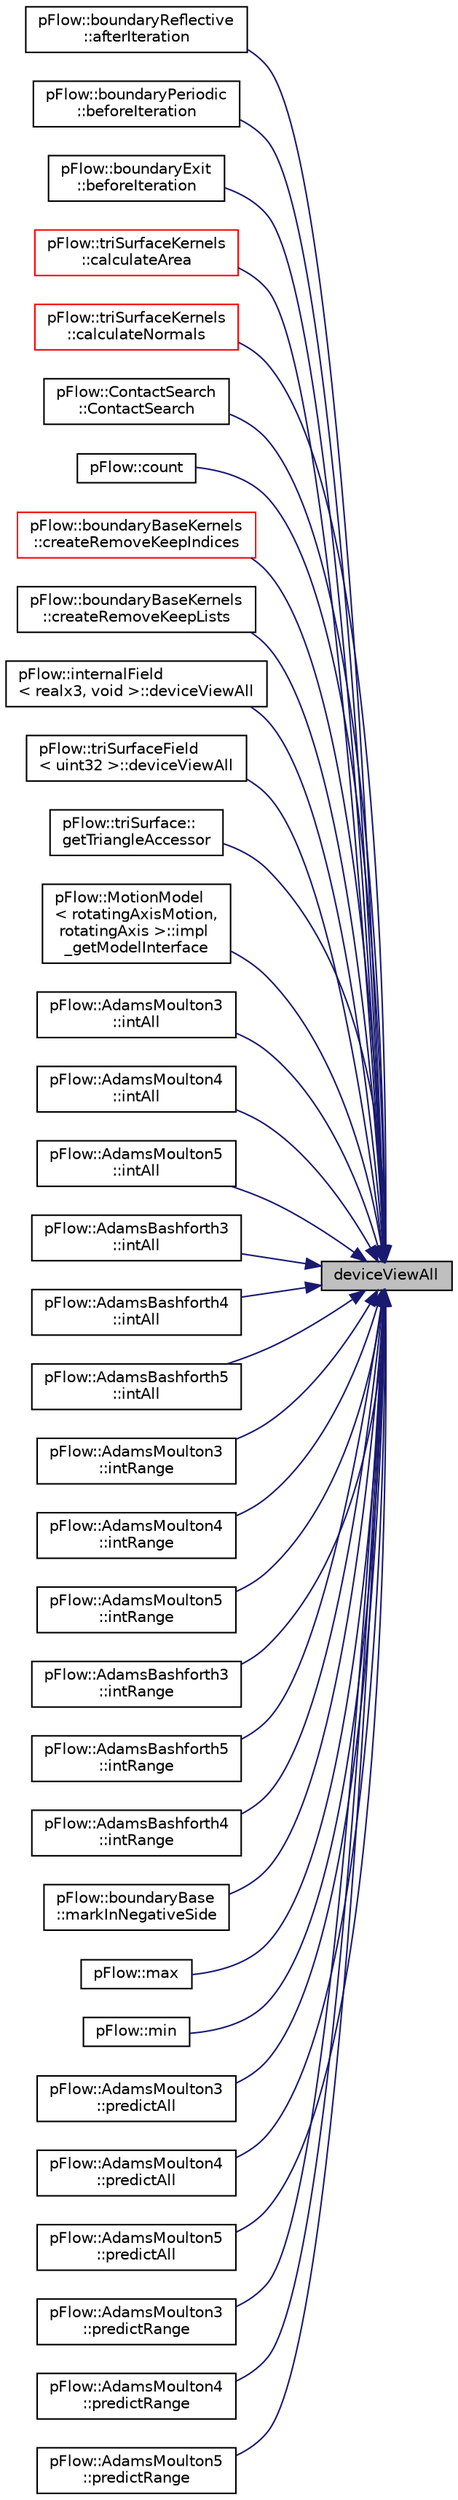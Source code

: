 digraph "deviceViewAll"
{
 // LATEX_PDF_SIZE
  edge [fontname="Helvetica",fontsize="10",labelfontname="Helvetica",labelfontsize="10"];
  node [fontname="Helvetica",fontsize="10",shape=record];
  rankdir="RL";
  Node1 [label="deviceViewAll",height=0.2,width=0.4,color="black", fillcolor="grey75", style="filled", fontcolor="black",tooltip="Device view range [0,capcity)"];
  Node1 -> Node2 [dir="back",color="midnightblue",fontsize="10",style="solid",fontname="Helvetica"];
  Node2 [label="pFlow::boundaryReflective\l::afterIteration",height=0.2,width=0.4,color="black", fillcolor="white", style="filled",URL="$classpFlow_1_1boundaryReflective.html#a63bc85a406a11ddfa23cbd13b4f5e46b",tooltip=" "];
  Node1 -> Node3 [dir="back",color="midnightblue",fontsize="10",style="solid",fontname="Helvetica"];
  Node3 [label="pFlow::boundaryPeriodic\l::beforeIteration",height=0.2,width=0.4,color="black", fillcolor="white", style="filled",URL="$classpFlow_1_1boundaryPeriodic.html#ae7abeb0df3348e2f667219014a1dd1cf",tooltip=" "];
  Node1 -> Node4 [dir="back",color="midnightblue",fontsize="10",style="solid",fontname="Helvetica"];
  Node4 [label="pFlow::boundaryExit\l::beforeIteration",height=0.2,width=0.4,color="black", fillcolor="white", style="filled",URL="$classpFlow_1_1boundaryExit.html#ae7abeb0df3348e2f667219014a1dd1cf",tooltip=" "];
  Node1 -> Node5 [dir="back",color="midnightblue",fontsize="10",style="solid",fontname="Helvetica"];
  Node5 [label="pFlow::triSurfaceKernels\l::calculateArea",height=0.2,width=0.4,color="red", fillcolor="white", style="filled",URL="$namespacepFlow_1_1triSurfaceKernels.html#a595d3fa281acdc5f6a352b43cc732716",tooltip=" "];
  Node1 -> Node11 [dir="back",color="midnightblue",fontsize="10",style="solid",fontname="Helvetica"];
  Node11 [label="pFlow::triSurfaceKernels\l::calculateNormals",height=0.2,width=0.4,color="red", fillcolor="white", style="filled",URL="$namespacepFlow_1_1triSurfaceKernels.html#aa3910ffec09789599f4e15d186a944cb",tooltip=" "];
  Node1 -> Node14 [dir="back",color="midnightblue",fontsize="10",style="solid",fontname="Helvetica"];
  Node14 [label="pFlow::ContactSearch\l::ContactSearch",height=0.2,width=0.4,color="black", fillcolor="white", style="filled",URL="$classpFlow_1_1ContactSearch.html#af9dd514cd28edb2b83ffa07d78e89a77",tooltip=" "];
  Node1 -> Node15 [dir="back",color="midnightblue",fontsize="10",style="solid",fontname="Helvetica"];
  Node15 [label="pFlow::count",height=0.2,width=0.4,color="black", fillcolor="white", style="filled",URL="$namespacepFlow.html#a6bc2e10d08bf6161491eef514340d975",tooltip=" "];
  Node1 -> Node16 [dir="back",color="midnightblue",fontsize="10",style="solid",fontname="Helvetica"];
  Node16 [label="pFlow::boundaryBaseKernels\l::createRemoveKeepIndices",height=0.2,width=0.4,color="red", fillcolor="white", style="filled",URL="$namespacepFlow_1_1boundaryBaseKernels.html#a38b0cabe5884a9ca33d98dc088b64dc5",tooltip=" "];
  Node1 -> Node19 [dir="back",color="midnightblue",fontsize="10",style="solid",fontname="Helvetica"];
  Node19 [label="pFlow::boundaryBaseKernels\l::createRemoveKeepLists",height=0.2,width=0.4,color="black", fillcolor="white", style="filled",URL="$namespacepFlow_1_1boundaryBaseKernels.html#a6d0fec8998c1ef57bdb964eb61358708",tooltip=" "];
  Node1 -> Node20 [dir="back",color="midnightblue",fontsize="10",style="solid",fontname="Helvetica"];
  Node20 [label="pFlow::internalField\l\< realx3, void \>::deviceViewAll",height=0.2,width=0.4,color="black", fillcolor="white", style="filled",URL="$classpFlow_1_1internalField.html#ae49b1b421c0a7de757a2fdc46f163498",tooltip=" "];
  Node1 -> Node21 [dir="back",color="midnightblue",fontsize="10",style="solid",fontname="Helvetica"];
  Node21 [label="pFlow::triSurfaceField\l\< uint32 \>::deviceViewAll",height=0.2,width=0.4,color="black", fillcolor="white", style="filled",URL="$classpFlow_1_1triSurfaceField.html#ae49b1b421c0a7de757a2fdc46f163498",tooltip=" "];
  Node1 -> Node22 [dir="back",color="midnightblue",fontsize="10",style="solid",fontname="Helvetica"];
  Node22 [label="pFlow::triSurface::\lgetTriangleAccessor",height=0.2,width=0.4,color="black", fillcolor="white", style="filled",URL="$classpFlow_1_1triSurface.html#a87ba6f8c358a11dfd2b456d8e488f69a",tooltip="Obtain an object for accessing triangles."];
  Node1 -> Node23 [dir="back",color="midnightblue",fontsize="10",style="solid",fontname="Helvetica"];
  Node23 [label="pFlow::MotionModel\l\< rotatingAxisMotion,\l rotatingAxis \>::impl\l_getModelInterface",height=0.2,width=0.4,color="black", fillcolor="white", style="filled",URL="$classpFlow_1_1MotionModel.html#a998faecafdccd838188ea35ea299324d",tooltip="Return model interface."];
  Node1 -> Node24 [dir="back",color="midnightblue",fontsize="10",style="solid",fontname="Helvetica"];
  Node24 [label="pFlow::AdamsMoulton3\l::intAll",height=0.2,width=0.4,color="black", fillcolor="white", style="filled",URL="$classpFlow_1_1AdamsMoulton3.html#a152b752a6b7b37e70fa5e7c99a484783",tooltip="Integrate on all points in the active range."];
  Node1 -> Node25 [dir="back",color="midnightblue",fontsize="10",style="solid",fontname="Helvetica"];
  Node25 [label="pFlow::AdamsMoulton4\l::intAll",height=0.2,width=0.4,color="black", fillcolor="white", style="filled",URL="$classpFlow_1_1AdamsMoulton4.html#a152b752a6b7b37e70fa5e7c99a484783",tooltip="Integrate on all points in the active range."];
  Node1 -> Node26 [dir="back",color="midnightblue",fontsize="10",style="solid",fontname="Helvetica"];
  Node26 [label="pFlow::AdamsMoulton5\l::intAll",height=0.2,width=0.4,color="black", fillcolor="white", style="filled",URL="$classpFlow_1_1AdamsMoulton5.html#a152b752a6b7b37e70fa5e7c99a484783",tooltip="Integrate on all points in the active range."];
  Node1 -> Node27 [dir="back",color="midnightblue",fontsize="10",style="solid",fontname="Helvetica"];
  Node27 [label="pFlow::AdamsBashforth3\l::intAll",height=0.2,width=0.4,color="black", fillcolor="white", style="filled",URL="$classpFlow_1_1AdamsBashforth3.html#a152b752a6b7b37e70fa5e7c99a484783",tooltip="Integrate on all points in the active range."];
  Node1 -> Node28 [dir="back",color="midnightblue",fontsize="10",style="solid",fontname="Helvetica"];
  Node28 [label="pFlow::AdamsBashforth4\l::intAll",height=0.2,width=0.4,color="black", fillcolor="white", style="filled",URL="$classpFlow_1_1AdamsBashforth4.html#a152b752a6b7b37e70fa5e7c99a484783",tooltip="Integrate on all points in the active range."];
  Node1 -> Node29 [dir="back",color="midnightblue",fontsize="10",style="solid",fontname="Helvetica"];
  Node29 [label="pFlow::AdamsBashforth5\l::intAll",height=0.2,width=0.4,color="black", fillcolor="white", style="filled",URL="$classpFlow_1_1AdamsBashforth5.html#a152b752a6b7b37e70fa5e7c99a484783",tooltip="Integrate on all points in the active range."];
  Node1 -> Node30 [dir="back",color="midnightblue",fontsize="10",style="solid",fontname="Helvetica"];
  Node30 [label="pFlow::AdamsMoulton3\l::intRange",height=0.2,width=0.4,color="black", fillcolor="white", style="filled",URL="$classpFlow_1_1AdamsMoulton3.html#a191dc9197b587f09bb5ee7989b0ba43e",tooltip="Integrate on active points in the active range."];
  Node1 -> Node31 [dir="back",color="midnightblue",fontsize="10",style="solid",fontname="Helvetica"];
  Node31 [label="pFlow::AdamsMoulton4\l::intRange",height=0.2,width=0.4,color="black", fillcolor="white", style="filled",URL="$classpFlow_1_1AdamsMoulton4.html#a191dc9197b587f09bb5ee7989b0ba43e",tooltip="Integrate on active points in the active range."];
  Node1 -> Node32 [dir="back",color="midnightblue",fontsize="10",style="solid",fontname="Helvetica"];
  Node32 [label="pFlow::AdamsMoulton5\l::intRange",height=0.2,width=0.4,color="black", fillcolor="white", style="filled",URL="$classpFlow_1_1AdamsMoulton5.html#a191dc9197b587f09bb5ee7989b0ba43e",tooltip="Integrate on active points in the active range."];
  Node1 -> Node33 [dir="back",color="midnightblue",fontsize="10",style="solid",fontname="Helvetica"];
  Node33 [label="pFlow::AdamsBashforth3\l::intRange",height=0.2,width=0.4,color="black", fillcolor="white", style="filled",URL="$classpFlow_1_1AdamsBashforth3.html#a191dc9197b587f09bb5ee7989b0ba43e",tooltip="Integrate on active points in the active range."];
  Node1 -> Node34 [dir="back",color="midnightblue",fontsize="10",style="solid",fontname="Helvetica"];
  Node34 [label="pFlow::AdamsBashforth5\l::intRange",height=0.2,width=0.4,color="black", fillcolor="white", style="filled",URL="$classpFlow_1_1AdamsBashforth5.html#a191dc9197b587f09bb5ee7989b0ba43e",tooltip="Integrate on active points in the active range."];
  Node1 -> Node35 [dir="back",color="midnightblue",fontsize="10",style="solid",fontname="Helvetica"];
  Node35 [label="pFlow::AdamsBashforth4\l::intRange",height=0.2,width=0.4,color="black", fillcolor="white", style="filled",URL="$classpFlow_1_1AdamsBashforth4.html#a191dc9197b587f09bb5ee7989b0ba43e",tooltip="Integrate on active points in the active range."];
  Node1 -> Node36 [dir="back",color="midnightblue",fontsize="10",style="solid",fontname="Helvetica"];
  Node36 [label="pFlow::boundaryBase\l::markInNegativeSide",height=0.2,width=0.4,color="black", fillcolor="white", style="filled",URL="$classpFlow_1_1boundaryBase.html#adf6c0f60325217f7997981fa44d3e306",tooltip=" "];
  Node1 -> Node37 [dir="back",color="midnightblue",fontsize="10",style="solid",fontname="Helvetica"];
  Node37 [label="pFlow::max",height=0.2,width=0.4,color="black", fillcolor="white", style="filled",URL="$namespacepFlow.html#a5d0d67069496bd1e04a4d739485b868e",tooltip=" "];
  Node1 -> Node38 [dir="back",color="midnightblue",fontsize="10",style="solid",fontname="Helvetica"];
  Node38 [label="pFlow::min",height=0.2,width=0.4,color="black", fillcolor="white", style="filled",URL="$namespacepFlow.html#a95198ff63420ffeb9f636040773d9026",tooltip=" "];
  Node1 -> Node39 [dir="back",color="midnightblue",fontsize="10",style="solid",fontname="Helvetica"];
  Node39 [label="pFlow::AdamsMoulton3\l::predictAll",height=0.2,width=0.4,color="black", fillcolor="white", style="filled",URL="$classpFlow_1_1AdamsMoulton3.html#aa601d0785e68d2298567b2861996f956",tooltip="Prediction step on all points in the active range."];
  Node1 -> Node40 [dir="back",color="midnightblue",fontsize="10",style="solid",fontname="Helvetica"];
  Node40 [label="pFlow::AdamsMoulton4\l::predictAll",height=0.2,width=0.4,color="black", fillcolor="white", style="filled",URL="$classpFlow_1_1AdamsMoulton4.html#aa601d0785e68d2298567b2861996f956",tooltip="Prediction step on all points in the active range."];
  Node1 -> Node41 [dir="back",color="midnightblue",fontsize="10",style="solid",fontname="Helvetica"];
  Node41 [label="pFlow::AdamsMoulton5\l::predictAll",height=0.2,width=0.4,color="black", fillcolor="white", style="filled",URL="$classpFlow_1_1AdamsMoulton5.html#aa601d0785e68d2298567b2861996f956",tooltip="Prediction step on all points in the active range."];
  Node1 -> Node42 [dir="back",color="midnightblue",fontsize="10",style="solid",fontname="Helvetica"];
  Node42 [label="pFlow::AdamsMoulton3\l::predictRange",height=0.2,width=0.4,color="black", fillcolor="white", style="filled",URL="$classpFlow_1_1AdamsMoulton3.html#aaa8ac3ebc39d8702e08e1f71c5843974",tooltip="Prediction step on active points in the active range."];
  Node1 -> Node43 [dir="back",color="midnightblue",fontsize="10",style="solid",fontname="Helvetica"];
  Node43 [label="pFlow::AdamsMoulton4\l::predictRange",height=0.2,width=0.4,color="black", fillcolor="white", style="filled",URL="$classpFlow_1_1AdamsMoulton4.html#aaa8ac3ebc39d8702e08e1f71c5843974",tooltip="Prediction step on active points in the active range."];
  Node1 -> Node44 [dir="back",color="midnightblue",fontsize="10",style="solid",fontname="Helvetica"];
  Node44 [label="pFlow::AdamsMoulton5\l::predictRange",height=0.2,width=0.4,color="black", fillcolor="white", style="filled",URL="$classpFlow_1_1AdamsMoulton5.html#aaa8ac3ebc39d8702e08e1f71c5843974",tooltip="Prediction step on active points in the active range."];
}
